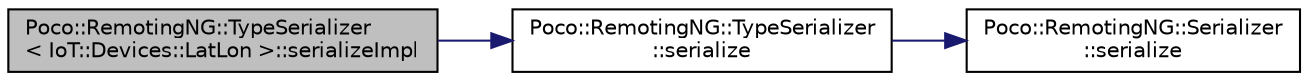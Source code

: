 digraph "Poco::RemotingNG::TypeSerializer&lt; IoT::Devices::LatLon &gt;::serializeImpl"
{
 // LATEX_PDF_SIZE
  edge [fontname="Helvetica",fontsize="10",labelfontname="Helvetica",labelfontsize="10"];
  node [fontname="Helvetica",fontsize="10",shape=record];
  rankdir="LR";
  Node1 [label="Poco::RemotingNG::TypeSerializer\l\< IoT::Devices::LatLon \>::serializeImpl",height=0.2,width=0.4,color="black", fillcolor="grey75", style="filled", fontcolor="black",tooltip=" "];
  Node1 -> Node2 [color="midnightblue",fontsize="10",style="solid",fontname="Helvetica"];
  Node2 [label="Poco::RemotingNG::TypeSerializer\l::serialize",height=0.2,width=0.4,color="black", fillcolor="white", style="filled",URL="$classPoco_1_1RemotingNG_1_1TypeSerializer.html#a68e1b45755caaac6758c781ad891a0ee",tooltip=" "];
  Node2 -> Node3 [color="midnightblue",fontsize="10",style="solid",fontname="Helvetica"];
  Node3 [label="Poco::RemotingNG::Serializer\l::serialize",height=0.2,width=0.4,color="black", fillcolor="white", style="filled",URL="$classPoco_1_1RemotingNG_1_1Serializer.html#a69ef69eed719ee3b046daeba106e41e4",tooltip=" "];
}

